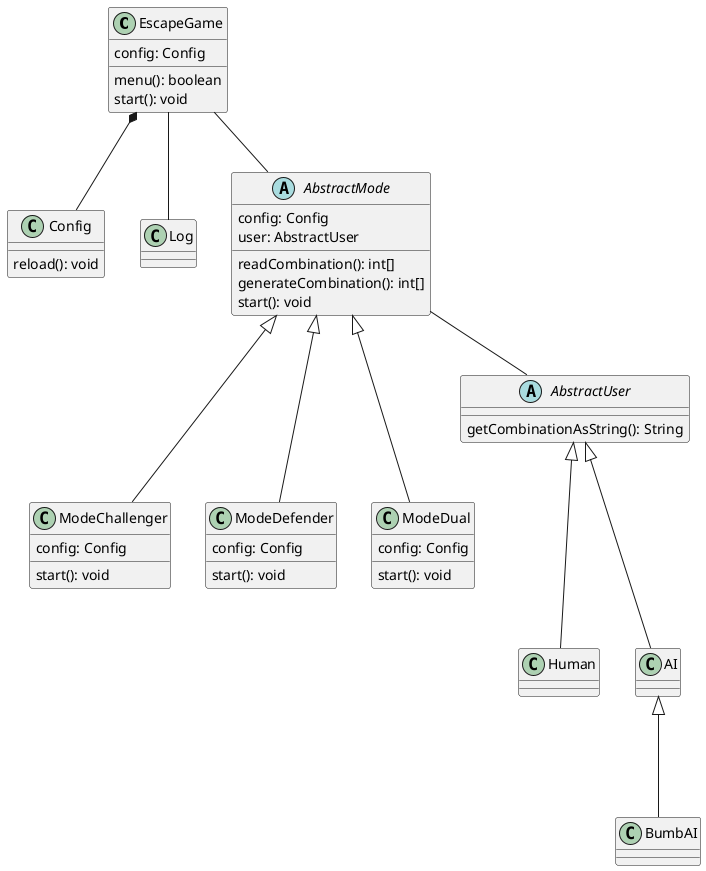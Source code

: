 @startuml

Class EscapeGame {
config: Config
menu(): boolean
start(): void
}

class Config {

reload(): void
}

class Log {

}

abstract class AbstractMode {
config: Config
user: AbstractUser
readCombination(): int[]
generateCombination(): int[]
start(): void
}

class ModeChallenger {
config: Config
start(): void
}

class ModeDefender {
config: Config
start(): void
}

class ModeDual {
config: Config
start(): void
}


abstract class AbstractUser {
getCombinationAsString(): String
}

class BumbAI {

}

class Human {

}


AbstractMode <|--- ModeChallenger
AbstractMode <|--- ModeDefender
AbstractMode <|--- ModeDual

AbstractUser <|--- AI
AbstractUser <|--- Human

AI <|--- BumbAI

EscapeGame -- AbstractMode
EscapeGame -- Log

EscapeGame *-- Config

AbstractMode -- AbstractUser

@enduml